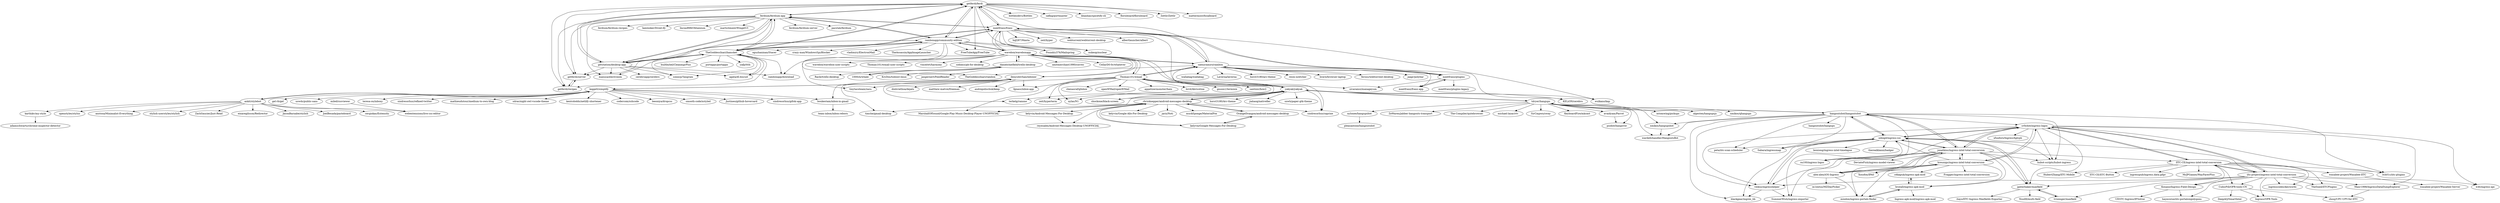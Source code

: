 digraph G {
"getferdi/ferdi" -> "ferdium/ferdium-app"
"getferdi/ferdi" -> "meetfranz/franz"
"getferdi/ferdi" -> "ramboxapp/community-edition"
"getferdi/ferdi" -> "TheGoddessInari/hamsket"
"getferdi/ferdi" -> "getferdi/server"
"getferdi/ferdi" -> "getferdi/recipes"
"getferdi/ferdi" -> "getstation/desktop-app"
"getferdi/ferdi" -> "FreeTubeApp/FreeTube" ["e"=1]
"getferdi/ferdi" -> "bottlesdevs/Bottles" ["e"=1]
"getferdi/ferdi" -> "nukeop/nuclear" ["e"=1]
"getferdi/ferdi" -> "safing/portmaster" ["e"=1]
"getferdi/ferdi" -> "khanhas/spicetify-cli" ["e"=1]
"getferdi/ferdi" -> "florisboard/florisboard" ["e"=1]
"getferdi/ferdi" -> "Zettlr/Zettlr" ["e"=1]
"getferdi/ferdi" -> "mattermost/focalboard" ["e"=1]
"ankit/stylebot" -> "sergiokas/Extensity" ["e"=1]
"ankit/stylebot" -> "karthikv/my-style"
"ankit/stylebot" -> "openstyles/stylus" ["e"=1]
"ankit/stylebot" -> "anstosa/Minimalist-Everything"
"ankit/stylebot" -> "leggett/simplify"
"ankit/stylebot" -> "webextensions/live-css-editor"
"ankit/stylebot" -> "stylish-userstyles/stylish" ["e"=1]
"ankit/stylebot" -> "ZachSaucier/Just-Read" ["e"=1]
"ankit/stylebot" -> "einaregilsson/Redirector" ["e"=1]
"ankit/stylebot" -> "JasonBarnabe/stylish" ["e"=1]
"ankit/stylebot" -> "JoelBesada/pasteboard" ["e"=1]
"saenzramiro/rambox" -> "meetfranz/franz"
"saenzramiro/rambox" -> "meetfranz/plugins"
"saenzramiro/rambox" -> "Thomas101/wmail"
"saenzramiro/rambox" -> "wavebox/waveboxapp"
"saenzramiro/rambox" -> "KELiON/cerebro" ["e"=1]
"saenzramiro/rambox" -> "Laverna/laverna" ["e"=1]
"saenzramiro/rambox" -> "meetfranz/franz-app"
"saenzramiro/rambox" -> "TheGoddessInari/rambox"
"saenzramiro/rambox" -> "horst3180/arc-theme" ["e"=1]
"saenzramiro/rambox" -> "getferdi/ferdi"
"saenzramiro/rambox" -> "resin-io/etcher" ["e"=1]
"saenzramiro/rambox" -> "brave/browser-laptop" ["e"=1]
"saenzramiro/rambox" -> "feross/webtorrent-desktop" ["e"=1]
"saenzramiro/rambox" -> "jaagr/polybar" ["e"=1]
"saenzramiro/rambox" -> "wallabag/wallabag" ["e"=1]
"wavebox/waveboxapp" -> "Thomas101/wmail"
"wavebox/waveboxapp" -> "saenzramiro/rambox"
"wavebox/waveboxapp" -> "wavebox/wavebox-user-scripts"
"wavebox/waveboxapp" -> "Thomas101/wmail-user-scripts"
"wavebox/waveboxapp" -> "ramboxapp/community-edition"
"wavebox/waveboxapp" -> "sivaramsi/manageyum"
"wavebox/waveboxapp" -> "meetfranz/franz"
"wavebox/waveboxapp" -> "denysdovhan/inboxer"
"wavebox/waveboxapp" -> "vincelwt/harmony" ["e"=1]
"wavebox/waveboxapp" -> "sidneys/pb-for-desktop" ["e"=1]
"wavebox/waveboxapp" -> "danielchatfield/trello-desktop"
"wavebox/waveboxapp" -> "yakyak/yakyak"
"wavebox/waveboxapp" -> "amitmerchant1990/correo" ["e"=1]
"wavebox/waveboxapp" -> "tinytacoteam/zazu" ["e"=1]
"wavebox/waveboxapp" -> "CellarD0-0r/whatever" ["e"=1]
"miled/cssviewer" -> "webextensions/live-css-editor"
"cr0ybot/ingress-logos" -> "nibogd/ingress-ice"
"cr0ybot/ingress-logos" -> "ra100/ingress-logos"
"cr0ybot/ingress-logos" -> "jonatkins/ingress-intel-total-conversion"
"cr0ybot/ingress-logos" -> "iitc-project/ingress-intel-total-conversion"
"cr0ybot/ingress-logos" -> "breunigs/ingress-intel-total-conversion"
"cr0ybot/ingress-logos" -> "xfunforx/IngressXglyph"
"cr0ybot/ingress-logos" -> "IITC-CE/ingress-intel-total-conversion"
"cr0ybot/ingress-logos" -> "veikus/ingresshelper"
"cr0ybot/ingress-logos" -> "jpeterbaker/maxfield"
"cr0ybot/ingress-logos" -> "hubot-scripts/hubot-ingress"
"cr0ybot/ingress-logos" -> "3ch01c/iitc-plugins"
"cr0ybot/ingress-logos" -> "Maxr1998/IngressDataDumpExplorer"
"cr0ybot/ingress-logos" -> "lc4t/ingress-api"
"iitc-project/ingress-intel-total-conversion" -> "IITC-CE/ingress-intel-total-conversion"
"iitc-project/ingress-intel-total-conversion" -> "Konano/Ingress-Field-Design"
"iitc-project/ingress-intel-total-conversion" -> "nibogd/ingress-ice"
"iitc-project/ingress-intel-total-conversion" -> "cr0ybot/ingress-logos"
"iitc-project/ingress-intel-total-conversion" -> "tvwenger/maxfield"
"iitc-project/ingress-intel-total-conversion" -> "jpeterbaker/maxfield"
"iitc-project/ingress-intel-total-conversion" -> "CubicPill/OPR-tools-CN"
"iitc-project/ingress-intel-total-conversion" -> "lc4t/ingress-api"
"iitc-project/ingress-intel-total-conversion" -> "ingresscodes/keywords"
"iitc-project/ingress-intel-total-conversion" -> "veikus/ingresshelper"
"iitc-project/ingress-intel-total-conversion" -> "TheSned/IITCPlugins"
"iitc-project/ingress-intel-total-conversion" -> "hayeswise/iitc-portalsinpolygons"
"iitc-project/ingress-intel-total-conversion" -> "Ingrass/OPR-Tools"
"iitc-project/ingress-intel-total-conversion" -> "Maxr1998/IngressDataDumpExplorer"
"tdryer/hangups" -> "yakyak/yakyak"
"tdryer/hangups" -> "xmikos/hangupsbot"
"tdryer/hangups" -> "mtomwing/pickups"
"tdryer/hangups" -> "hangoutsbot/hangoutsbot"
"tdryer/hangups" -> "algesten/hangupsjs"
"tdryer/hangups" -> "xmikos/qhangups"
"tdryer/hangups" -> "psobot/hangover"
"tdryer/hangups" -> "ZeWaren/jabber-hangouts-transport"
"tdryer/hangups" -> "The-Compiler/qutebrowser" ["e"=1]
"tdryer/hangups" -> "michael-lazar/rtv" ["e"=1]
"tdryer/hangups" -> "SirCmpwn/sway" ["e"=1]
"tdryer/hangups" -> "avaidyam/Parrot"
"tdryer/hangups" -> "KeyboardFire/mkcast" ["e"=1]
"tdryer/hangups" -> "wardellchandler/HangoutsBot"
"tdryer/hangups" -> "nylonee/hangupsbot"
"nylonee/hangupsbot" -> "pleasantone/hangoutsbot"
"yakyak/yakyak" -> "tdryer/hangups"
"yakyak/yakyak" -> "MarshallOfSound/Google-Play-Music-Desktop-Player-UNOFFICIAL-" ["e"=1]
"yakyak/yakyak" -> "Thomas101/wmail"
"yakyak/yakyak" -> "sindresorhus/caprine" ["e"=1]
"yakyak/yakyak" -> "zeit/hyperterm" ["e"=1]
"yakyak/yakyak" -> "chrisknepper/android-messages-desktop"
"yakyak/yakyak" -> "horst3180/Arc-theme" ["e"=1]
"yakyak/yakyak" -> "nylas/N1" ["e"=1]
"yakyak/yakyak" -> "terkelg/ramme" ["e"=1]
"yakyak/yakyak" -> "wulkano/kap" ["e"=1]
"yakyak/yakyak" -> "saenzramiro/rambox"
"yakyak/yakyak" -> "shockone/black-screen" ["e"=1]
"yakyak/yakyak" -> "jiahaog/nativefier" ["e"=1]
"yakyak/yakyak" -> "snwh/paper-gtk-theme" ["e"=1]
"yakyak/yakyak" -> "KELiON/cerebro" ["e"=1]
"ferdium/ferdium-app" -> "getferdi/ferdi"
"ferdium/ferdium-app" -> "TheGoddessInari/hamsket"
"ferdium/ferdium-app" -> "ferdium/ferdium-server"
"ferdium/ferdium-app" -> "pacstah/ferdium"
"ferdium/ferdium-app" -> "getstation/desktop-app"
"ferdium/ferdium-app" -> "manusa/electronim"
"ferdium/ferdium-app" -> "sonnyp/Tangram" ["e"=1]
"ferdium/ferdium-app" -> "ferdium/ferdium-recipes"
"ferdium/ferdium-app" -> "ramboxapp/community-edition"
"ferdium/ferdium-app" -> "meetfranz/franz"
"ferdium/ferdium-app" -> "getferdi/recipes"
"ferdium/ferdium-app" -> "Iamlooker/Droid-ify" ["e"=1]
"ferdium/ferdium-app" -> "ImranR98/Obtainium" ["e"=1]
"ferdium/ferdium-app" -> "marticliment/WingetUI" ["e"=1]
"ferdium/ferdium-app" -> "getferdi/server"
"breunigs/ingress-intel-total-conversion" -> "jonatkins/ingress-intel-total-conversion"
"breunigs/ingress-intel-total-conversion" -> "alex-alex/iOS-Ingress"
"breunigs/ingress-intel-total-conversion" -> "brutall/ingress-apk-mod"
"breunigs/ingress-intel-total-conversion" -> "cr0ybot/ingress-logos"
"breunigs/ingress-intel-total-conversion" -> "Fragger/ingress-intel-total-conversion"
"breunigs/ingress-intel-total-conversion" -> "nibogd/ingress-ice"
"breunigs/ingress-intel-total-conversion" -> "mindon/ingress-portals-finder"
"breunigs/ingress-intel-total-conversion" -> "Xosofox/IPAS"
"breunigs/ingress-intel-total-conversion" -> "o4kapuk/ingress-apk-mod"
"meetfranz/franz" -> "getferdi/ferdi"
"meetfranz/franz" -> "meetfranz/plugins"
"meetfranz/franz" -> "ramboxapp/community-edition"
"meetfranz/franz" -> "saenzramiro/rambox"
"meetfranz/franz" -> "sindresorhus/caprine" ["e"=1]
"meetfranz/franz" -> "ferdium/ferdium-app"
"meetfranz/franz" -> "TheGoddessInari/hamsket"
"meetfranz/franz" -> "wavebox/waveboxapp"
"meetfranz/franz" -> "Foundry376/Mailspring" ["e"=1]
"meetfranz/franz" -> "hql287/Manta" ["e"=1]
"meetfranz/franz" -> "wulkano/kap" ["e"=1]
"meetfranz/franz" -> "zeit/hyper" ["e"=1]
"meetfranz/franz" -> "webtorrent/webtorrent-desktop" ["e"=1]
"meetfranz/franz" -> "nukeop/nuclear" ["e"=1]
"meetfranz/franz" -> "albertlauncher/albert" ["e"=1]
"getferdi/server" -> "getferdi/recipes"
"Thomas101/wmail" -> "wavebox/waveboxapp"
"Thomas101/wmail" -> "saenzramiro/rambox"
"Thomas101/wmail" -> "chenasraf/gInbox" ["e"=1]
"Thomas101/wmail" -> "yakyak/yakyak"
"Thomas101/wmail" -> "zeit/hyperterm" ["e"=1]
"Thomas101/wmail" -> "openWMail/openWMail"
"Thomas101/wmail" -> "nylas/N1" ["e"=1]
"Thomas101/wmail" -> "fgnass/inbox-app"
"Thomas101/wmail" -> "appetizermonster/hain" ["e"=1]
"Thomas101/wmail" -> "shockone/black-screen" ["e"=1]
"Thomas101/wmail" -> "tinytacoteam/zazu" ["e"=1]
"Thomas101/wmail" -> "brrd/Abricotine" ["e"=1]
"Thomas101/wmail" -> "MarshallOfSound/Google-Play-Music-Desktop-Player-UNOFFICIAL-" ["e"=1]
"Thomas101/wmail" -> "gnunn1/terminix" ["e"=1]
"Thomas101/wmail" -> "santinic/how2" ["e"=1]
"CubicPill/OPR-tools-CN" -> "Ingrass/OPR-Tools"
"CubicPill/OPR-tools-CN" -> "chouj/UPC-UPV-for-IITC"
"CubicPill/OPR-tools-CN" -> "DeepAQ/SmartIntel"
"Konano/Ingress-Field-Design" -> "hayeswise/iitc-portalsinpolygons"
"Konano/Ingress-Field-Design" -> "UESTC-Ingress/IFSolver"
"ramboxapp/community-edition" -> "meetfranz/franz"
"ramboxapp/community-edition" -> "getferdi/ferdi"
"ramboxapp/community-edition" -> "TheGoddessInari/hamsket"
"ramboxapp/community-edition" -> "ferdium/ferdium-app"
"ramboxapp/community-edition" -> "getstation/desktop-app"
"ramboxapp/community-edition" -> "wavebox/waveboxapp"
"ramboxapp/community-edition" -> "oguzhaninan/Stacer" ["e"=1]
"ramboxapp/community-edition" -> "crazy-max/WindowsSpyBlocker" ["e"=1]
"ramboxapp/community-edition" -> "nukeop/nuclear" ["e"=1]
"ramboxapp/community-edition" -> "ramboxapp/download"
"ramboxapp/community-edition" -> "TheGoddessInari/rambox"
"ramboxapp/community-edition" -> "vladimiry/ElectronMail" ["e"=1]
"ramboxapp/community-edition" -> "TheAssassin/AppImageLauncher" ["e"=1]
"ramboxapp/community-edition" -> "Foundry376/Mailspring" ["e"=1]
"ramboxapp/community-edition" -> "FreeTubeApp/FreeTube" ["e"=1]
"avaidyam/Parrot" -> "psobot/hangover"
"leggett/simplify" -> "boukestam/inbox-in-gmail"
"leggett/simplify" -> "denysdovhan/inboxer"
"leggett/simplify" -> "teresa-ou/inboxy"
"leggett/simplify" -> "sindresorhus/refined-twitter" ["e"=1]
"leggett/simplify" -> "ankit/stylebot"
"leggett/simplify" -> "mathieudutour/medium-to-own-blog" ["e"=1]
"leggett/simplify" -> "sdras/night-owl-vscode-theme" ["e"=1]
"leggett/simplify" -> "kentcdodds/netlify-shortener" ["e"=1]
"leggett/simplify" -> "codercom/sshcode" ["e"=1]
"leggett/simplify" -> "leeoniya/dropcss" ["e"=1]
"leggett/simplify" -> "smooth-code/xstyled" ["e"=1]
"leggett/simplify" -> "Justineo/github-hovercard" ["e"=1]
"leggett/simplify" -> "sindresorhus/gifski-app" ["e"=1]
"leggett/simplify" -> "gel-rb/gel" ["e"=1]
"leggett/simplify" -> "uswds/public-sans" ["e"=1]
"boukestam/inbox-in-gmail" -> "team-inbox/inbox-reborn"
"hangoutsbot/hangoutsbot" -> "xmikos/hangupsbot"
"hangoutsbot/hangoutsbot" -> "nibogd/ingress-ice"
"hangoutsbot/hangoutsbot" -> "tdryer/hangups"
"hangoutsbot/hangoutsbot" -> "jonatkins/ingress-intel-total-conversion"
"hangoutsbot/hangoutsbot" -> "veikus/ingresshelper"
"hangoutsbot/hangoutsbot" -> "hubot-scripts/hubot-ingress"
"hangoutsbot/hangoutsbot" -> "peta/iitc-scan-scheduler"
"hangoutsbot/hangoutsbot" -> "wardellchandler/HangoutsBot"
"hangoutsbot/hangoutsbot" -> "cr0ybot/ingress-logos"
"hangoutsbot/hangoutsbot" -> "blackgear/ingrex_lib"
"hangoutsbot/hangoutsbot" -> "ra100/ingress-logos"
"hangoutsbot/hangoutsbot" -> "hangoutsbot/hangups"
"hangoutsbot/hangoutsbot" -> "3ch01c/iitc-plugins"
"hangoutsbot/hangoutsbot" -> "Sabara/ingressmap"
"agata/dl.biscuit" -> "TheGoddessInari/hamsket"
"nibogd/ingress-ice" -> "veikus/ingresshelper"
"nibogd/ingress-ice" -> "jonatkins/ingress-intel-total-conversion"
"nibogd/ingress-ice" -> "leoxiong/ingress-intel-timelapse"
"nibogd/ingress-ice" -> "SummerWish/ingress-exporter"
"nibogd/ingress-ice" -> "cr0ybot/ingress-logos"
"nibogd/ingress-ice" -> "hubot-scripts/hubot-ingress"
"nibogd/ingress-ice" -> "Sabara/ingressmap"
"nibogd/ingress-ice" -> "jpeterbaker/maxfield"
"nibogd/ingress-ice" -> "therealklanni/badger"
"nibogd/ingress-ice" -> "peta/iitc-scan-scheduler"
"nibogd/ingress-ice" -> "blackgear/ingrex_lib"
"nibogd/ingress-ice" -> "hangoutsbot/hangoutsbot"
"tvwenger/maxfield" -> "jpeterbaker/maxfield"
"chrisknepper/android-messages-desktop" -> "OrangeDrangon/android-messages-desktop"
"chrisknepper/android-messages-desktop" -> "kelyvin/Google-Messages-For-Desktop"
"chrisknepper/android-messages-desktop" -> "kelyvin/Android-Messages-For-Desktop"
"chrisknepper/android-messages-desktop" -> "yakyak/yakyak"
"chrisknepper/android-messages-desktop" -> "MarshallOfSound/Google-Play-Music-Desktop-Player-UNOFFICIAL-" ["e"=1]
"chrisknepper/android-messages-desktop" -> "kelyvin/Google-Allo-For-Desktop"
"chrisknepper/android-messages-desktop" -> "timche/gmail-desktop" ["e"=1]
"chrisknepper/android-messages-desktop" -> "sindresorhus/caprine" ["e"=1]
"chrisknepper/android-messages-desktop" -> "jariz/Noti" ["e"=1]
"chrisknepper/android-messages-desktop" -> "reyesalex/Android-Messages-Desktop-UNOFFICIAL"
"chrisknepper/android-messages-desktop" -> "muckSponge/MaterialFox" ["e"=1]
"denysdovhan/inboxer" -> "leggett/simplify"
"denysdovhan/inboxer" -> "dinhviethoa/dejalu"
"denysdovhan/inboxer" -> "boukestam/inbox-in-gmail"
"denysdovhan/inboxer" -> "fgnass/inbox-app"
"denysdovhan/inboxer" -> "matthew-matvei/freeman"
"denysdovhan/inboxer" -> "terkelg/ramme" ["e"=1]
"denysdovhan/inboxer" -> "wavebox/waveboxapp"
"denysdovhan/inboxer" -> "andrepolischuk/keep" ["e"=1]
"denysdovhan/inboxer" -> "timche/gmail-desktop" ["e"=1]
"getstation/desktop-app" -> "TheGoddessInari/hamsket"
"getstation/desktop-app" -> "ferdium/ferdium-app"
"getstation/desktop-app" -> "getferdi/ferdi"
"getstation/desktop-app" -> "agata/dl.biscuit"
"getstation/desktop-app" -> "manusa/electronim"
"getstation/desktop-app" -> "ramboxapp/community-edition"
"getstation/desktop-app" -> "ramboxapp/download"
"getstation/desktop-app" -> "cerebroapp/cerebro" ["e"=1]
"getstation/desktop-app" -> "sonnyp/Tangram" ["e"=1]
"getstation/desktop-app" -> "getferdi/server"
"danielchatfield/trello-desktop" -> "Racle/trello-desktop"
"danielchatfield/trello-desktop" -> "1000ch/whale"
"danielchatfield/trello-desktop" -> "wavebox/waveboxapp"
"danielchatfield/trello-desktop" -> "KryDos/todoist-linux" ["e"=1]
"danielchatfield/trello-desktop" -> "jangernert/FeedReader" ["e"=1]
"TheGoddessInari/hamsket" -> "ferdium/ferdium-app"
"TheGoddessInari/hamsket" -> "manusa/electronim"
"TheGoddessInari/hamsket" -> "getstation/desktop-app"
"TheGoddessInari/hamsket" -> "ramboxapp/community-edition"
"TheGoddessInari/hamsket" -> "agata/dl.biscuit"
"TheGoddessInari/hamsket" -> "getferdi/ferdi"
"TheGoddessInari/hamsket" -> "ramboxapp/download"
"TheGoddessInari/hamsket" -> "sonnyp/Tangram" ["e"=1]
"TheGoddessInari/hamsket" -> "getferdi/server"
"TheGoddessInari/hamsket" -> "getferdi/recipes"
"TheGoddessInari/hamsket" -> "builtbybel/CleanmgrPlus" ["e"=1]
"TheGoddessInari/hamsket" -> "meetfranz/franz"
"TheGoddessInari/hamsket" -> "portapps/portapps" ["e"=1]
"TheGoddessInari/hamsket" -> "yafp/ttth"
"veikus/ingresshelper" -> "nibogd/ingress-ice"
"veikus/ingresshelper" -> "SummerWish/ingress-exporter"
"veikus/ingresshelper" -> "blackgear/ingrex_lib"
"meetfranz/plugins" -> "meetfranz/franz-app"
"meetfranz/plugins" -> "meetfranz/franz"
"meetfranz/plugins" -> "saenzramiro/rambox"
"meetfranz/plugins" -> "meetfranz/plugins-legacy"
"meetfranz/plugins" -> "sivaramsi/manageyum"
"mindon/ingress-portals-finder" -> "brutall/ingress-apk-mod"
"jpeterbaker/maxfield" -> "tvwenger/maxfield"
"jpeterbaker/maxfield" -> "itayo/IITC-Ingress-Maxfields-Exporter"
"jpeterbaker/maxfield" -> "nibogd/ingress-ice"
"jpeterbaker/maxfield" -> "Nuullll/multi-field"
"IITC-CE/ingress-intel-total-conversion" -> "iitc-project/ingress-intel-total-conversion"
"IITC-CE/ingress-intel-total-conversion" -> "Konano/Ingress-Field-Design"
"IITC-CE/ingress-intel-total-conversion" -> "wasabee-project/Wasabee-IITC"
"IITC-CE/ingress-intel-total-conversion" -> "HubertZhang/IITC-Mobile"
"IITC-CE/ingress-intel-total-conversion" -> "IITC-CE/IITC-Button"
"IITC-CE/ingress-intel-total-conversion" -> "ingresspub/ingress.data.gdpr"
"IITC-CE/ingress-intel-total-conversion" -> "TheSned/IITCPlugins"
"IITC-CE/ingress-intel-total-conversion" -> "3ch01c/iitc-plugins"
"IITC-CE/ingress-intel-total-conversion" -> "MrJPGames/WayFarerPlus"
"IITC-CE/ingress-intel-total-conversion" -> "cr0ybot/ingress-logos"
"IITC-CE/ingress-intel-total-conversion" -> "ingresscodes/keywords"
"IITC-CE/ingress-intel-total-conversion" -> "CubicPill/OPR-tools-CN"
"jonatkins/ingress-intel-total-conversion" -> "breunigs/ingress-intel-total-conversion"
"jonatkins/ingress-intel-total-conversion" -> "nibogd/ingress-ice"
"jonatkins/ingress-intel-total-conversion" -> "cr0ybot/ingress-logos"
"jonatkins/ingress-intel-total-conversion" -> "mindon/ingress-portals-finder"
"jonatkins/ingress-intel-total-conversion" -> "veikus/ingresshelper"
"jonatkins/ingress-intel-total-conversion" -> "jpeterbaker/maxfield"
"jonatkins/ingress-intel-total-conversion" -> "alex-alex/iOS-Ingress"
"jonatkins/ingress-intel-total-conversion" -> "brutall/ingress-apk-mod"
"jonatkins/ingress-intel-total-conversion" -> "hangoutsbot/hangoutsbot"
"jonatkins/ingress-intel-total-conversion" -> "hubot-scripts/hubot-ingress"
"jonatkins/ingress-intel-total-conversion" -> "IITC-CE/ingress-intel-total-conversion"
"jonatkins/ingress-intel-total-conversion" -> "ra100/ingress-logos"
"jonatkins/ingress-intel-total-conversion" -> "Xosofox/IPAS"
"jonatkins/ingress-intel-total-conversion" -> "SummerWish/ingress-exporter"
"jonatkins/ingress-intel-total-conversion" -> "DeviateFish/ingress-model-viewer"
"1000ch/whale" -> "danielchatfield/trello-desktop"
"meetfranz/franz-app" -> "meetfranz/plugins"
"alex-alex/iOS-Ingress" -> "breunigs/ingress-intel-total-conversion"
"alex-alex/iOS-Ingress" -> "jonatkins/ingress-intel-total-conversion"
"alex-alex/iOS-Ingress" -> "m1entus/MZDayPicker" ["e"=1]
"alex-alex/iOS-Ingress" -> "mindon/ingress-portals-finder"
"OrangeDrangon/android-messages-desktop" -> "kelyvin/Google-Messages-For-Desktop"
"OrangeDrangon/android-messages-desktop" -> "chrisknepper/android-messages-desktop"
"kelyvin/Google-Messages-For-Desktop" -> "OrangeDrangon/android-messages-desktop"
"kelyvin/Google-Messages-For-Desktop" -> "chrisknepper/android-messages-desktop"
"getferdi/recipes" -> "getferdi/server"
"kelyvin/Android-Messages-For-Desktop" -> "reyesalex/Android-Messages-Desktop-UNOFFICIAL"
"karthikv/my-style" -> "adamschwartz/chrome-inspector-detector" ["e"=1]
"xmikos/hangupsbot" -> "wardellchandler/HangoutsBot"
"Maxr1998/IngressDataDumpExplorer" -> "chouj/UPC-UPV-for-IITC"
"brutall/ingress-apk-mod" -> "o4kapuk/ingress-apk-mod"
"brutall/ingress-apk-mod" -> "Ingress-apk-mod/ingress-apk-mod"
"brutall/ingress-apk-mod" -> "mindon/ingress-portals-finder"
"wasabee-project/Wasabee-IITC" -> "wasabee-project/Wasabee-Server"
"o4kapuk/ingress-apk-mod" -> "brutall/ingress-apk-mod"
"getferdi/ferdi" ["l"="-27.941,-15.787"]
"ferdium/ferdium-app" ["l"="-27.943,-15.726"]
"meetfranz/franz" ["l"="-27.889,-15.781"]
"ramboxapp/community-edition" ["l"="-27.903,-15.742"]
"TheGoddessInari/hamsket" ["l"="-27.957,-15.758"]
"getferdi/server" ["l"="-27.981,-15.775"]
"getferdi/recipes" ["l"="-27.986,-15.76"]
"getstation/desktop-app" ["l"="-27.968,-15.738"]
"FreeTubeApp/FreeTube" ["l"="-28.151,-21.718"]
"bottlesdevs/Bottles" ["l"="-34.817,3.615"]
"nukeop/nuclear" ["l"="-28.302,-21.629"]
"safing/portmaster" ["l"="-28.071,-21.671"]
"khanhas/spicetify-cli" ["l"="-9.049,-20.421"]
"florisboard/florisboard" ["l"="-28.261,-21.91"]
"Zettlr/Zettlr" ["l"="-26.784,-17.726"]
"mattermost/focalboard" ["l"="32.444,-26.455"]
"ankit/stylebot" ["l"="-27.721,-15.528"]
"sergiokas/Extensity" ["l"="-27.756,-19.11"]
"karthikv/my-style" ["l"="-27.751,-15.488"]
"openstyles/stylus" ["l"="-28.06,-19.386"]
"anstosa/Minimalist-Everything" ["l"="-27.712,-15.494"]
"leggett/simplify" ["l"="-27.737,-15.59"]
"webextensions/live-css-editor" ["l"="-27.68,-15.483"]
"stylish-userstyles/stylish" ["l"="-28.323,-19.674"]
"ZachSaucier/Just-Read" ["l"="-30.686,-19.43"]
"einaregilsson/Redirector" ["l"="-27.9,-19.273"]
"JasonBarnabe/stylish" ["l"="-28.167,-19.066"]
"JoelBesada/pasteboard" ["l"="-25.362,-41.4"]
"saenzramiro/rambox" ["l"="-27.832,-15.807"]
"meetfranz/plugins" ["l"="-27.867,-15.834"]
"Thomas101/wmail" ["l"="-27.768,-15.81"]
"wavebox/waveboxapp" ["l"="-27.806,-15.766"]
"KELiON/cerebro" ["l"="-35.201,3.253"]
"Laverna/laverna" ["l"="-12.511,-20.697"]
"meetfranz/franz-app" ["l"="-27.853,-15.859"]
"TheGoddessInari/rambox" ["l"="-27.853,-15.749"]
"horst3180/arc-theme" ["l"="-36.002,2.934"]
"resin-io/etcher" ["l"="28.892,-19.55"]
"brave/browser-laptop" ["l"="-27.985,-22.392"]
"feross/webtorrent-desktop" ["l"="9.167,-32.542"]
"jaagr/polybar" ["l"="-9.045,-20.092"]
"wallabag/wallabag" ["l"="-32.817,-22.896"]
"wavebox/wavebox-user-scripts" ["l"="-27.812,-15.735"]
"Thomas101/wmail-user-scripts" ["l"="-27.794,-15.738"]
"sivaramsi/manageyum" ["l"="-27.816,-15.837"]
"denysdovhan/inboxer" ["l"="-27.755,-15.671"]
"vincelwt/harmony" ["l"="-36.087,2.769"]
"sidneys/pb-for-desktop" ["l"="-47.699,-1.058"]
"danielchatfield/trello-desktop" ["l"="-27.74,-15.751"]
"yakyak/yakyak" ["l"="-27.731,-15.878"]
"amitmerchant1990/correo" ["l"="-30.347,-19.542"]
"tinytacoteam/zazu" ["l"="-35.3,3.208"]
"CellarD0-0r/whatever" ["l"="-26.65,-16.052"]
"miled/cssviewer" ["l"="-27.656,-15.449"]
"cr0ybot/ingress-logos" ["l"="-27.618,-16.158"]
"nibogd/ingress-ice" ["l"="-27.613,-16.135"]
"ra100/ingress-logos" ["l"="-27.61,-16.113"]
"jonatkins/ingress-intel-total-conversion" ["l"="-27.589,-16.139"]
"iitc-project/ingress-intel-total-conversion" ["l"="-27.642,-16.184"]
"breunigs/ingress-intel-total-conversion" ["l"="-27.565,-16.147"]
"xfunforx/IngressXglyph" ["l"="-27.584,-16.187"]
"IITC-CE/ingress-intel-total-conversion" ["l"="-27.629,-16.202"]
"veikus/ingresshelper" ["l"="-27.63,-16.135"]
"jpeterbaker/maxfield" ["l"="-27.602,-16.179"]
"hubot-scripts/hubot-ingress" ["l"="-27.621,-16.122"]
"3ch01c/iitc-plugins" ["l"="-27.64,-16.151"]
"Maxr1998/IngressDataDumpExplorer" ["l"="-27.668,-16.172"]
"lc4t/ingress-api" ["l"="-27.656,-16.158"]
"Konano/Ingress-Field-Design" ["l"="-27.66,-16.229"]
"tvwenger/maxfield" ["l"="-27.606,-16.202"]
"CubicPill/OPR-tools-CN" ["l"="-27.675,-16.203"]
"ingresscodes/keywords" ["l"="-27.642,-16.217"]
"TheSned/IITCPlugins" ["l"="-27.653,-16.205"]
"hayeswise/iitc-portalsinpolygons" ["l"="-27.664,-16.211"]
"Ingrass/OPR-Tools" ["l"="-27.675,-16.188"]
"tdryer/hangups" ["l"="-27.68,-16.003"]
"xmikos/hangupsbot" ["l"="-27.649,-16.046"]
"mtomwing/pickups" ["l"="-27.704,-15.977"]
"hangoutsbot/hangoutsbot" ["l"="-27.636,-16.095"]
"algesten/hangupsjs" ["l"="-27.64,-15.986"]
"xmikos/qhangups" ["l"="-27.645,-16.012"]
"psobot/hangover" ["l"="-27.717,-16.005"]
"ZeWaren/jabber-hangouts-transport" ["l"="-27.693,-16.032"]
"The-Compiler/qutebrowser" ["l"="-8.898,-20.019"]
"michael-lazar/rtv" ["l"="-8.864,-20.207"]
"SirCmpwn/sway" ["l"="-8.992,-19.995"]
"avaidyam/Parrot" ["l"="-27.729,-16.027"]
"KeyboardFire/mkcast" ["l"="-12.241,-20.405"]
"wardellchandler/HangoutsBot" ["l"="-27.665,-16.053"]
"nylonee/hangupsbot" ["l"="-27.665,-15.972"]
"pleasantone/hangoutsbot" ["l"="-27.652,-15.959"]
"MarshallOfSound/Google-Play-Music-Desktop-Player-UNOFFICIAL-" ["l"="-34.505,-25.638"]
"sindresorhus/caprine" ["l"="28.83,-24.43"]
"zeit/hyperterm" ["l"="25.784,-26.879"]
"chrisknepper/android-messages-desktop" ["l"="-27.66,-15.873"]
"horst3180/Arc-theme" ["l"="-35.988,2.838"]
"nylas/N1" ["l"="26.111,-27.184"]
"terkelg/ramme" ["l"="28.789,-24.357"]
"wulkano/kap" ["l"="26.107,-26.639"]
"shockone/black-screen" ["l"="28.249,-19.064"]
"jiahaog/nativefier" ["l"="26.347,-26.892"]
"snwh/paper-gtk-theme" ["l"="-35.98,2.869"]
"ferdium/ferdium-server" ["l"="-27.98,-15.687"]
"pacstah/ferdium" ["l"="-27.957,-15.672"]
"manusa/electronim" ["l"="-27.981,-15.716"]
"sonnyp/Tangram" ["l"="-36.322,3.314"]
"ferdium/ferdium-recipes" ["l"="-27.938,-15.69"]
"Iamlooker/Droid-ify" ["l"="-28.36,-21.916"]
"ImranR98/Obtainium" ["l"="-28.431,-21.905"]
"marticliment/WingetUI" ["l"="-28.055,-17.635"]
"alex-alex/iOS-Ingress" ["l"="-27.554,-16.117"]
"brutall/ingress-apk-mod" ["l"="-27.527,-16.147"]
"Fragger/ingress-intel-total-conversion" ["l"="-27.542,-16.162"]
"mindon/ingress-portals-finder" ["l"="-27.541,-16.135"]
"Xosofox/IPAS" ["l"="-27.568,-16.165"]
"o4kapuk/ingress-apk-mod" ["l"="-27.525,-16.165"]
"Foundry376/Mailspring" ["l"="-27.378,-16.874"]
"hql287/Manta" ["l"="26.05,-26.421"]
"zeit/hyper" ["l"="26.348,-26.776"]
"webtorrent/webtorrent-desktop" ["l"="-27.184,-17.132"]
"albertlauncher/albert" ["l"="-35.051,3.34"]
"chenasraf/gInbox" ["l"="-47.526,-0.774"]
"openWMail/openWMail" ["l"="-27.728,-15.81"]
"fgnass/inbox-app" ["l"="-27.763,-15.724"]
"appetizermonster/hain" ["l"="-35.308,3.153"]
"brrd/Abricotine" ["l"="-30.173,-19.615"]
"gnunn1/terminix" ["l"="-36.074,2.893"]
"santinic/how2" ["l"="28.245,-19.031"]
"chouj/UPC-UPV-for-IITC" ["l"="-27.692,-16.188"]
"DeepAQ/SmartIntel" ["l"="-27.7,-16.217"]
"UESTC-Ingress/IFSolver" ["l"="-27.676,-16.255"]
"oguzhaninan/Stacer" ["l"="-35.011,3.467"]
"crazy-max/WindowsSpyBlocker" ["l"="-28.026,-17.439"]
"ramboxapp/download" ["l"="-27.934,-15.747"]
"vladimiry/ElectronMail" ["l"="-27.93,-22.017"]
"TheAssassin/AppImageLauncher" ["l"="-34.887,3.551"]
"boukestam/inbox-in-gmail" ["l"="-27.747,-15.626"]
"teresa-ou/inboxy" ["l"="-27.701,-15.577"]
"sindresorhus/refined-twitter" ["l"="25.655,-20.239"]
"mathieudutour/medium-to-own-blog" ["l"="22.405,-26.688"]
"sdras/night-owl-vscode-theme" ["l"="-10.086,-20.913"]
"kentcdodds/netlify-shortener" ["l"="15.122,-34.123"]
"codercom/sshcode" ["l"="22.442,-26.739"]
"leeoniya/dropcss" ["l"="13.084,-34.197"]
"smooth-code/xstyled" ["l"="25.693,-25.955"]
"Justineo/github-hovercard" ["l"="-1.998,-28.668"]
"sindresorhus/gifski-app" ["l"="-51.478,4.812"]
"gel-rb/gel" ["l"="8.257,-30.849"]
"uswds/public-sans" ["l"="-24.983,-16.105"]
"team-inbox/inbox-reborn" ["l"="-27.723,-15.622"]
"peta/iitc-scan-scheduler" ["l"="-27.636,-16.115"]
"blackgear/ingrex_lib" ["l"="-27.651,-16.121"]
"hangoutsbot/hangups" ["l"="-27.63,-16.072"]
"Sabara/ingressmap" ["l"="-27.609,-16.093"]
"agata/dl.biscuit" ["l"="-28.005,-15.743"]
"leoxiong/ingress-intel-timelapse" ["l"="-27.588,-16.102"]
"SummerWish/ingress-exporter" ["l"="-27.597,-16.12"]
"therealklanni/badger" ["l"="-27.59,-16.162"]
"OrangeDrangon/android-messages-desktop" ["l"="-27.626,-15.859"]
"kelyvin/Google-Messages-For-Desktop" ["l"="-27.641,-15.843"]
"kelyvin/Android-Messages-For-Desktop" ["l"="-27.637,-15.9"]
"kelyvin/Google-Allo-For-Desktop" ["l"="-27.612,-15.883"]
"timche/gmail-desktop" ["l"="-29.368,-20.76"]
"jariz/Noti" ["l"="-47.564,-1.059"]
"reyesalex/Android-Messages-Desktop-UNOFFICIAL" ["l"="-27.655,-15.897"]
"muckSponge/MaterialFox" ["l"="-27.993,-18.94"]
"dinhviethoa/dejalu" ["l"="-27.685,-15.659"]
"matthew-matvei/freeman" ["l"="-27.721,-15.657"]
"andrepolischuk/keep" ["l"="-33.609,-23.081"]
"cerebroapp/cerebro" ["l"="-35.117,3.266"]
"Racle/trello-desktop" ["l"="-27.703,-15.761"]
"1000ch/whale" ["l"="-27.705,-15.733"]
"KryDos/todoist-linux" ["l"="31.326,-28.365"]
"jangernert/FeedReader" ["l"="-36.138,2.89"]
"builtbybel/CleanmgrPlus" ["l"="-28.15,-17.503"]
"portapps/portapps" ["l"="-28.065,-21.104"]
"yafp/ttth" ["l"="-28.016,-15.783"]
"meetfranz/plugins-legacy" ["l"="-27.887,-15.864"]
"itayo/IITC-Ingress-Maxfields-Exporter" ["l"="-27.581,-16.214"]
"Nuullll/multi-field" ["l"="-27.573,-16.199"]
"wasabee-project/Wasabee-IITC" ["l"="-27.633,-16.25"]
"HubertZhang/IITC-Mobile" ["l"="-27.634,-16.232"]
"IITC-CE/IITC-Button" ["l"="-27.618,-16.224"]
"ingresspub/ingress.data.gdpr" ["l"="-27.602,-16.233"]
"MrJPGames/WayFarerPlus" ["l"="-27.618,-16.239"]
"DeviateFish/ingress-model-viewer" ["l"="-27.556,-16.175"]
"m1entus/MZDayPicker" ["l"="-51.591,2.347"]
"adamschwartz/chrome-inspector-detector" ["l"="11.19,-34.131"]
"Ingress-apk-mod/ingress-apk-mod" ["l"="-27.49,-16.151"]
"wasabee-project/Wasabee-Server" ["l"="-27.633,-16.273"]
}
